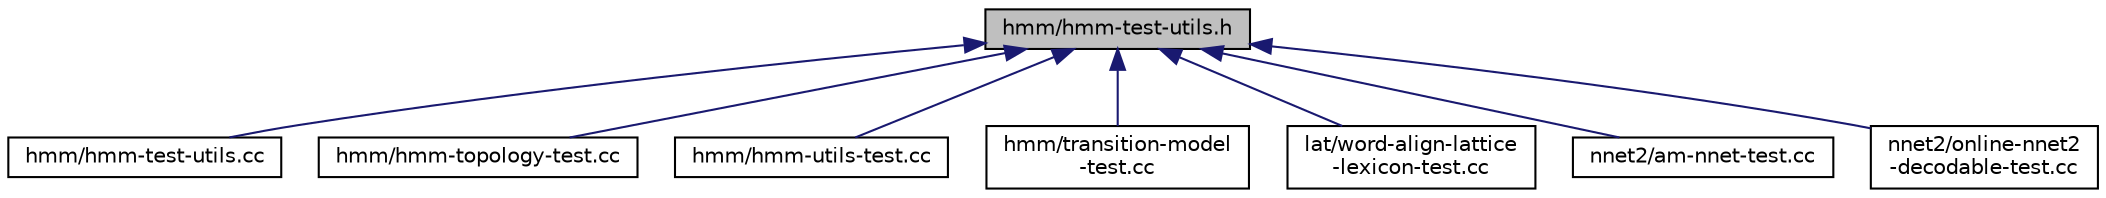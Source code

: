 digraph "hmm/hmm-test-utils.h"
{
  edge [fontname="Helvetica",fontsize="10",labelfontname="Helvetica",labelfontsize="10"];
  node [fontname="Helvetica",fontsize="10",shape=record];
  Node106 [label="hmm/hmm-test-utils.h",height=0.2,width=0.4,color="black", fillcolor="grey75", style="filled", fontcolor="black"];
  Node106 -> Node107 [dir="back",color="midnightblue",fontsize="10",style="solid",fontname="Helvetica"];
  Node107 [label="hmm/hmm-test-utils.cc",height=0.2,width=0.4,color="black", fillcolor="white", style="filled",URL="$hmm-test-utils_8cc.html"];
  Node106 -> Node108 [dir="back",color="midnightblue",fontsize="10",style="solid",fontname="Helvetica"];
  Node108 [label="hmm/hmm-topology-test.cc",height=0.2,width=0.4,color="black", fillcolor="white", style="filled",URL="$hmm-topology-test_8cc.html"];
  Node106 -> Node109 [dir="back",color="midnightblue",fontsize="10",style="solid",fontname="Helvetica"];
  Node109 [label="hmm/hmm-utils-test.cc",height=0.2,width=0.4,color="black", fillcolor="white", style="filled",URL="$hmm-utils-test_8cc.html"];
  Node106 -> Node110 [dir="back",color="midnightblue",fontsize="10",style="solid",fontname="Helvetica"];
  Node110 [label="hmm/transition-model\l-test.cc",height=0.2,width=0.4,color="black", fillcolor="white", style="filled",URL="$transition-model-test_8cc.html"];
  Node106 -> Node111 [dir="back",color="midnightblue",fontsize="10",style="solid",fontname="Helvetica"];
  Node111 [label="lat/word-align-lattice\l-lexicon-test.cc",height=0.2,width=0.4,color="black", fillcolor="white", style="filled",URL="$word-align-lattice-lexicon-test_8cc.html"];
  Node106 -> Node112 [dir="back",color="midnightblue",fontsize="10",style="solid",fontname="Helvetica"];
  Node112 [label="nnet2/am-nnet-test.cc",height=0.2,width=0.4,color="black", fillcolor="white", style="filled",URL="$am-nnet-test_8cc.html"];
  Node106 -> Node113 [dir="back",color="midnightblue",fontsize="10",style="solid",fontname="Helvetica"];
  Node113 [label="nnet2/online-nnet2\l-decodable-test.cc",height=0.2,width=0.4,color="black", fillcolor="white", style="filled",URL="$online-nnet2-decodable-test_8cc.html"];
}
